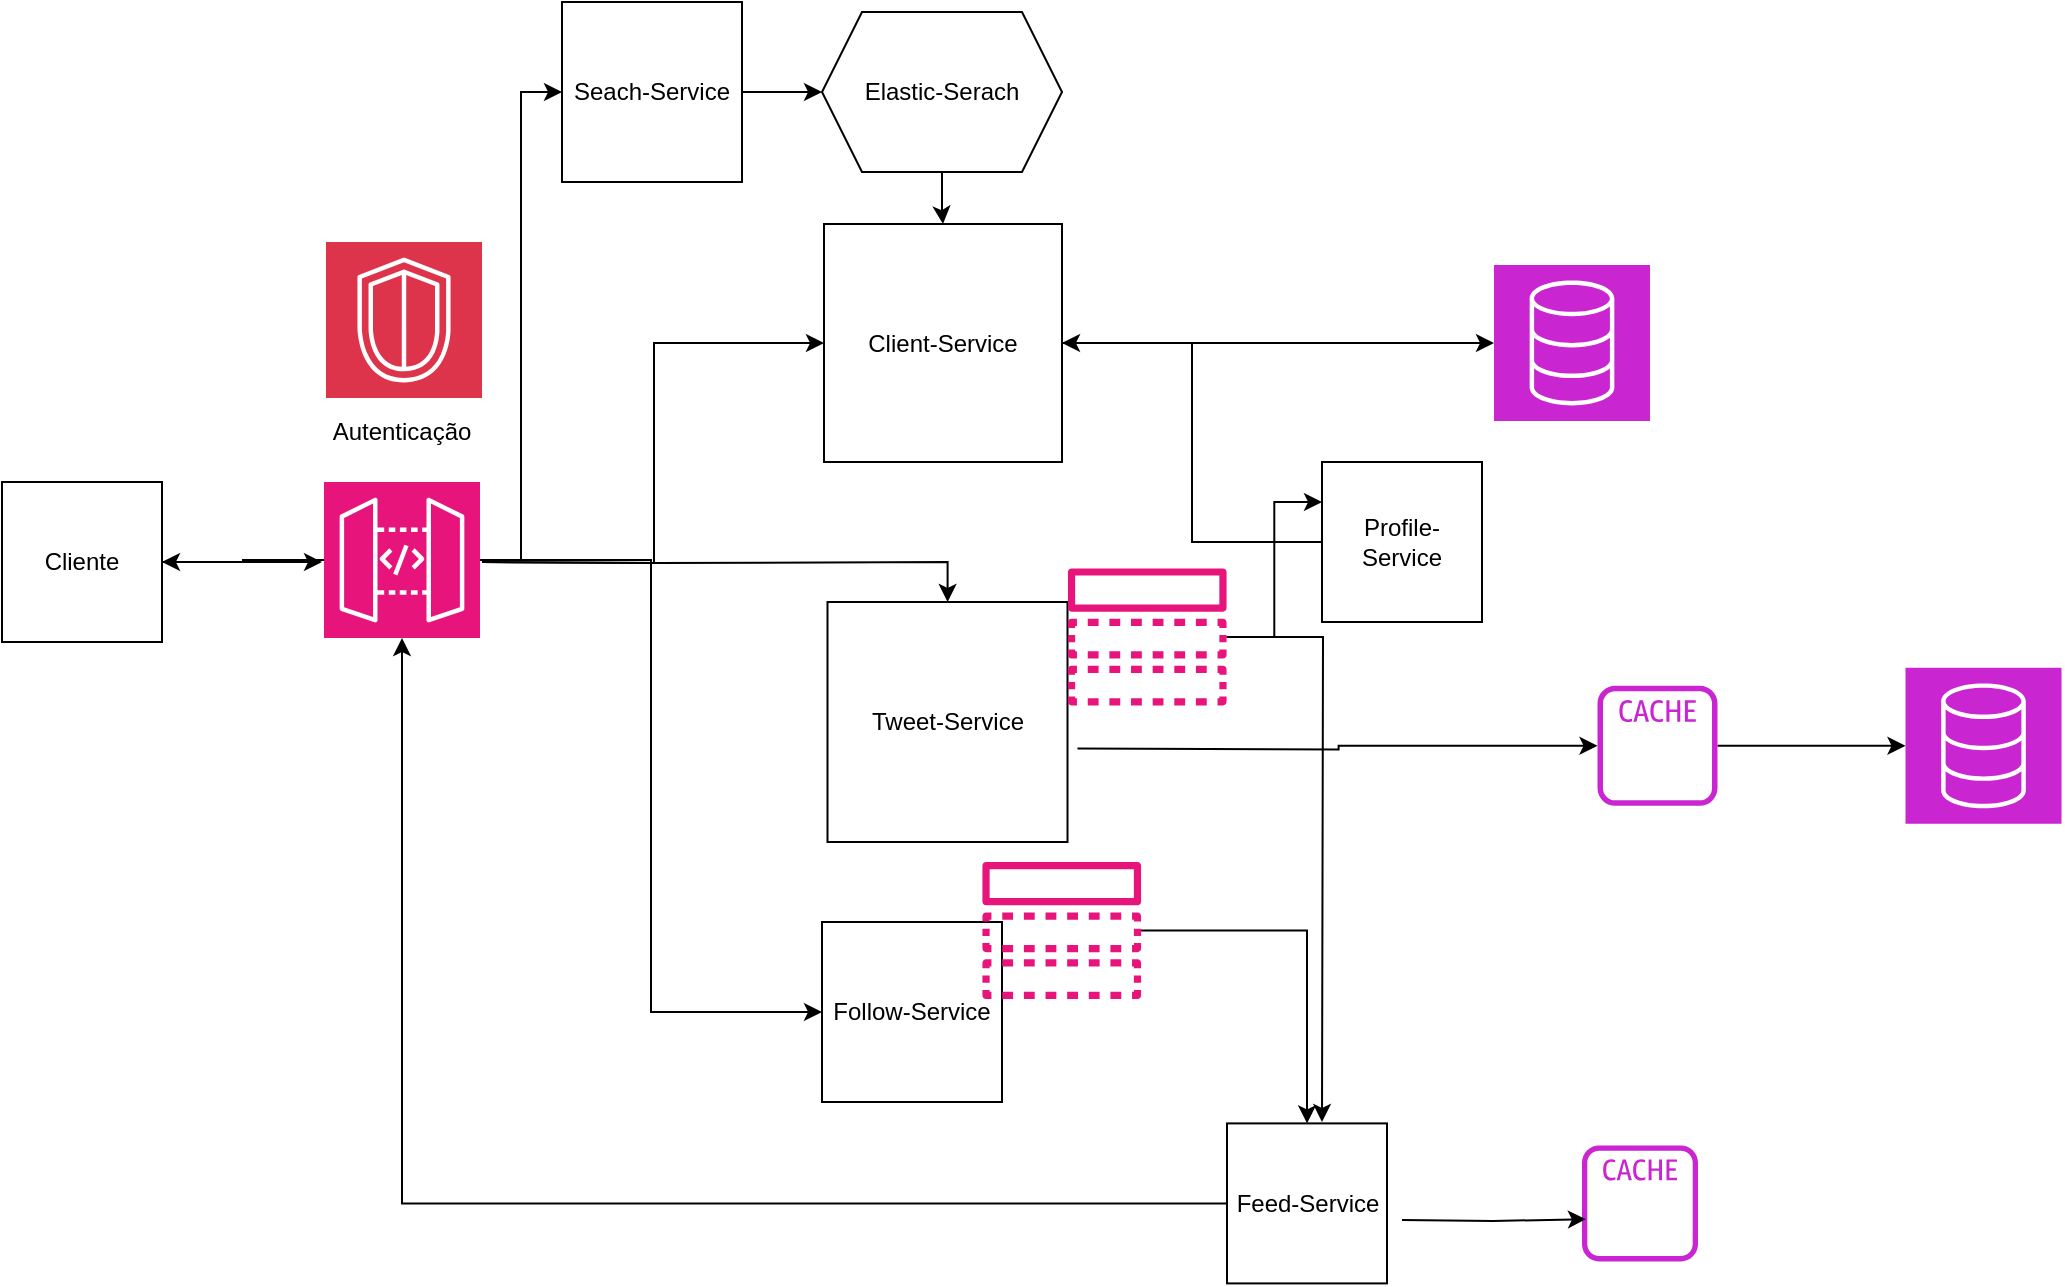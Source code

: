 <mxfile version="24.7.7">
  <diagram name="Página-1" id="f_5o46FyipwSjfgdqdsl">
    <mxGraphModel dx="1226" dy="1836" grid="1" gridSize="10" guides="1" tooltips="1" connect="1" arrows="1" fold="1" page="1" pageScale="1" pageWidth="827" pageHeight="1169" math="0" shadow="0">
      <root>
        <mxCell id="0" />
        <mxCell id="1" parent="0" />
        <mxCell id="jBRWnaGiVffGZK3ijvnU-3" value="" style="edgeStyle=orthogonalEdgeStyle;rounded=0;orthogonalLoop=1;jettySize=auto;html=1;" parent="1" source="jBRWnaGiVffGZK3ijvnU-1" edge="1">
          <mxGeometry relative="1" as="geometry">
            <mxPoint x="180" y="240" as="targetPoint" />
          </mxGeometry>
        </mxCell>
        <mxCell id="jBRWnaGiVffGZK3ijvnU-1" value="Cliente" style="whiteSpace=wrap;html=1;aspect=fixed;" parent="1" vertex="1">
          <mxGeometry x="20" y="200" width="80" height="80" as="geometry" />
        </mxCell>
        <mxCell id="jBRWnaGiVffGZK3ijvnU-8" value="" style="edgeStyle=orthogonalEdgeStyle;rounded=0;orthogonalLoop=1;jettySize=auto;html=1;" parent="1" target="jBRWnaGiVffGZK3ijvnU-7" edge="1">
          <mxGeometry relative="1" as="geometry">
            <mxPoint x="260" y="240" as="sourcePoint" />
          </mxGeometry>
        </mxCell>
        <mxCell id="jBRWnaGiVffGZK3ijvnU-11" style="edgeStyle=orthogonalEdgeStyle;rounded=0;orthogonalLoop=1;jettySize=auto;html=1;entryX=0;entryY=0.5;entryDx=0;entryDy=0;" parent="1" target="jBRWnaGiVffGZK3ijvnU-10" edge="1">
          <mxGeometry relative="1" as="geometry">
            <mxPoint x="260" y="240" as="sourcePoint" />
          </mxGeometry>
        </mxCell>
        <mxCell id="jBRWnaGiVffGZK3ijvnU-4" value="Autenticação" style="text;html=1;align=center;verticalAlign=middle;whiteSpace=wrap;rounded=0;" parent="1" vertex="1">
          <mxGeometry x="190" y="160" width="60" height="30" as="geometry" />
        </mxCell>
        <mxCell id="jBRWnaGiVffGZK3ijvnU-5" value="" style="sketch=0;points=[[0,0,0],[0.25,0,0],[0.5,0,0],[0.75,0,0],[1,0,0],[0,1,0],[0.25,1,0],[0.5,1,0],[0.75,1,0],[1,1,0],[0,0.25,0],[0,0.5,0],[0,0.75,0],[1,0.25,0],[1,0.5,0],[1,0.75,0]];outlineConnect=0;fontColor=#232F3E;fillColor=#DD344C;strokeColor=#ffffff;dashed=0;verticalLabelPosition=bottom;verticalAlign=top;align=center;html=1;fontSize=12;fontStyle=0;aspect=fixed;shape=mxgraph.aws4.resourceIcon;resIcon=mxgraph.aws4.security_identity_and_compliance;" parent="1" vertex="1">
          <mxGeometry x="182" y="80" width="78" height="78" as="geometry" />
        </mxCell>
        <mxCell id="jBRWnaGiVffGZK3ijvnU-28" style="edgeStyle=orthogonalEdgeStyle;rounded=0;orthogonalLoop=1;jettySize=auto;html=1;" parent="1" target="rupW72BS5NqMa1Pwn7X4-1" edge="1">
          <mxGeometry relative="1" as="geometry">
            <mxPoint x="557.75" y="333.2" as="sourcePoint" />
            <mxPoint x="811.75" y="278.9" as="targetPoint" />
          </mxGeometry>
        </mxCell>
        <mxCell id="jBRWnaGiVffGZK3ijvnU-7" value="Tweet-Service" style="whiteSpace=wrap;html=1;aspect=fixed;" parent="1" vertex="1">
          <mxGeometry x="432.75" y="260" width="120" height="120" as="geometry" />
        </mxCell>
        <mxCell id="jBRWnaGiVffGZK3ijvnU-10" value="Client-Service" style="whiteSpace=wrap;html=1;aspect=fixed;" parent="1" vertex="1">
          <mxGeometry x="431" y="71" width="119" height="119" as="geometry" />
        </mxCell>
        <mxCell id="jBRWnaGiVffGZK3ijvnU-13" value="" style="edgeStyle=orthogonalEdgeStyle;rounded=0;orthogonalLoop=1;jettySize=auto;html=1;" parent="1" source="jBRWnaGiVffGZK3ijvnU-12" target="jBRWnaGiVffGZK3ijvnU-1" edge="1">
          <mxGeometry relative="1" as="geometry">
            <mxPoint x="180" y="240" as="sourcePoint" />
          </mxGeometry>
        </mxCell>
        <mxCell id="rupW72BS5NqMa1Pwn7X4-7" style="edgeStyle=orthogonalEdgeStyle;rounded=0;orthogonalLoop=1;jettySize=auto;html=1;entryX=0;entryY=0.5;entryDx=0;entryDy=0;" parent="1" source="jBRWnaGiVffGZK3ijvnU-12" target="rupW72BS5NqMa1Pwn7X4-6" edge="1">
          <mxGeometry relative="1" as="geometry" />
        </mxCell>
        <mxCell id="rupW72BS5NqMa1Pwn7X4-14" style="edgeStyle=orthogonalEdgeStyle;rounded=0;orthogonalLoop=1;jettySize=auto;html=1;entryX=0;entryY=0.5;entryDx=0;entryDy=0;" parent="1" source="jBRWnaGiVffGZK3ijvnU-12" target="rupW72BS5NqMa1Pwn7X4-12" edge="1">
          <mxGeometry relative="1" as="geometry" />
        </mxCell>
        <mxCell id="jBRWnaGiVffGZK3ijvnU-12" value="" style="sketch=0;points=[[0,0,0],[0.25,0,0],[0.5,0,0],[0.75,0,0],[1,0,0],[0,1,0],[0.25,1,0],[0.5,1,0],[0.75,1,0],[1,1,0],[0,0.25,0],[0,0.5,0],[0,0.75,0],[1,0.25,0],[1,0.5,0],[1,0.75,0]];outlineConnect=0;fontColor=#232F3E;fillColor=#E7157B;strokeColor=#ffffff;dashed=0;verticalLabelPosition=bottom;verticalAlign=top;align=center;html=1;fontSize=12;fontStyle=0;aspect=fixed;shape=mxgraph.aws4.resourceIcon;resIcon=mxgraph.aws4.api_gateway;" parent="1" vertex="1">
          <mxGeometry x="181" y="200" width="78" height="78" as="geometry" />
        </mxCell>
        <mxCell id="jBRWnaGiVffGZK3ijvnU-14" value="Feed-Service" style="whiteSpace=wrap;html=1;aspect=fixed;" parent="1" vertex="1">
          <mxGeometry x="632.5" y="520.7" width="80" height="80" as="geometry" />
        </mxCell>
        <mxCell id="rupW72BS5NqMa1Pwn7X4-19" style="edgeStyle=orthogonalEdgeStyle;rounded=0;orthogonalLoop=1;jettySize=auto;html=1;" parent="1" source="jBRWnaGiVffGZK3ijvnU-15" target="jBRWnaGiVffGZK3ijvnU-10" edge="1">
          <mxGeometry relative="1" as="geometry" />
        </mxCell>
        <mxCell id="jBRWnaGiVffGZK3ijvnU-15" value="Profile-Service" style="whiteSpace=wrap;html=1;aspect=fixed;" parent="1" vertex="1">
          <mxGeometry x="680" y="190.0" width="80" height="80" as="geometry" />
        </mxCell>
        <mxCell id="jBRWnaGiVffGZK3ijvnU-42" style="edgeStyle=orthogonalEdgeStyle;rounded=0;orthogonalLoop=1;jettySize=auto;html=1;" parent="1" source="jBRWnaGiVffGZK3ijvnU-16" edge="1">
          <mxGeometry relative="1" as="geometry">
            <mxPoint x="659" y="264.2" as="sourcePoint" />
            <mxPoint x="680" y="520" as="targetPoint" />
          </mxGeometry>
        </mxCell>
        <mxCell id="rupW72BS5NqMa1Pwn7X4-20" style="edgeStyle=orthogonalEdgeStyle;rounded=0;orthogonalLoop=1;jettySize=auto;html=1;entryX=0;entryY=0.25;entryDx=0;entryDy=0;" parent="1" source="jBRWnaGiVffGZK3ijvnU-16" target="jBRWnaGiVffGZK3ijvnU-15" edge="1">
          <mxGeometry relative="1" as="geometry" />
        </mxCell>
        <mxCell id="jBRWnaGiVffGZK3ijvnU-16" value="" style="sketch=0;outlineConnect=0;fontColor=#232F3E;gradientColor=none;fillColor=#E7157B;strokeColor=none;dashed=0;verticalLabelPosition=bottom;verticalAlign=top;align=center;html=1;fontSize=12;fontStyle=0;aspect=fixed;pointerEvents=1;shape=mxgraph.aws4.topic;" parent="1" vertex="1">
          <mxGeometry x="552.75" y="243.2" width="79.75" height="68.5" as="geometry" />
        </mxCell>
        <mxCell id="jBRWnaGiVffGZK3ijvnU-23" value="" style="sketch=0;outlineConnect=0;fontColor=#232F3E;gradientColor=none;fillColor=#C925D1;strokeColor=none;dashed=0;verticalLabelPosition=bottom;verticalAlign=top;align=center;html=1;fontSize=12;fontStyle=0;aspect=fixed;pointerEvents=1;shape=mxgraph.aws4.cache_node;" parent="1" vertex="1">
          <mxGeometry x="810" y="528.2" width="58" height="65" as="geometry" />
        </mxCell>
        <mxCell id="jBRWnaGiVffGZK3ijvnU-24" style="edgeStyle=orthogonalEdgeStyle;rounded=0;orthogonalLoop=1;jettySize=auto;html=1;entryX=0.034;entryY=0.636;entryDx=0;entryDy=0;entryPerimeter=0;" parent="1" target="jBRWnaGiVffGZK3ijvnU-23" edge="1">
          <mxGeometry relative="1" as="geometry">
            <mxPoint x="720" y="569" as="sourcePoint" />
          </mxGeometry>
        </mxCell>
        <mxCell id="jBRWnaGiVffGZK3ijvnU-27" value="" style="sketch=0;points=[[0,0,0],[0.25,0,0],[0.5,0,0],[0.75,0,0],[1,0,0],[0,1,0],[0.25,1,0],[0.5,1,0],[0.75,1,0],[1,1,0],[0,0.25,0],[0,0.5,0],[0,0.75,0],[1,0.25,0],[1,0.5,0],[1,0.75,0]];outlineConnect=0;fontColor=#232F3E;fillColor=#C925D1;strokeColor=#ffffff;dashed=0;verticalLabelPosition=bottom;verticalAlign=top;align=center;html=1;fontSize=12;fontStyle=0;aspect=fixed;shape=mxgraph.aws4.resourceIcon;resIcon=mxgraph.aws4.database;" parent="1" vertex="1">
          <mxGeometry x="971.75" y="292.9" width="78" height="78" as="geometry" />
        </mxCell>
        <mxCell id="jBRWnaGiVffGZK3ijvnU-29" value="" style="sketch=0;points=[[0,0,0],[0.25,0,0],[0.5,0,0],[0.75,0,0],[1,0,0],[0,1,0],[0.25,1,0],[0.5,1,0],[0.75,1,0],[1,1,0],[0,0.25,0],[0,0.5,0],[0,0.75,0],[1,0.25,0],[1,0.5,0],[1,0.75,0]];outlineConnect=0;fontColor=#232F3E;fillColor=#C925D1;strokeColor=#ffffff;dashed=0;verticalLabelPosition=bottom;verticalAlign=top;align=center;html=1;fontSize=12;fontStyle=0;aspect=fixed;shape=mxgraph.aws4.resourceIcon;resIcon=mxgraph.aws4.database;" parent="1" vertex="1">
          <mxGeometry x="766" y="91.5" width="78" height="78" as="geometry" />
        </mxCell>
        <mxCell id="jBRWnaGiVffGZK3ijvnU-30" style="edgeStyle=orthogonalEdgeStyle;rounded=0;orthogonalLoop=1;jettySize=auto;html=1;entryX=0;entryY=0.5;entryDx=0;entryDy=0;entryPerimeter=0;" parent="1" source="jBRWnaGiVffGZK3ijvnU-10" edge="1" target="jBRWnaGiVffGZK3ijvnU-29">
          <mxGeometry relative="1" as="geometry">
            <mxPoint x="693.75" y="29.5" as="targetPoint" />
          </mxGeometry>
        </mxCell>
        <mxCell id="jBRWnaGiVffGZK3ijvnU-40" style="edgeStyle=orthogonalEdgeStyle;rounded=0;orthogonalLoop=1;jettySize=auto;html=1;entryX=0.5;entryY=1;entryDx=0;entryDy=0;entryPerimeter=0;" parent="1" source="jBRWnaGiVffGZK3ijvnU-14" target="jBRWnaGiVffGZK3ijvnU-12" edge="1">
          <mxGeometry relative="1" as="geometry" />
        </mxCell>
        <mxCell id="rupW72BS5NqMa1Pwn7X4-2" style="edgeStyle=orthogonalEdgeStyle;rounded=0;orthogonalLoop=1;jettySize=auto;html=1;" parent="1" source="rupW72BS5NqMa1Pwn7X4-1" target="jBRWnaGiVffGZK3ijvnU-27" edge="1">
          <mxGeometry relative="1" as="geometry" />
        </mxCell>
        <mxCell id="rupW72BS5NqMa1Pwn7X4-1" value="" style="sketch=0;outlineConnect=0;fontColor=#232F3E;gradientColor=none;fillColor=#C925D1;strokeColor=none;dashed=0;verticalLabelPosition=bottom;verticalAlign=top;align=center;html=1;fontSize=12;fontStyle=0;aspect=fixed;pointerEvents=1;shape=mxgraph.aws4.cache_node;" parent="1" vertex="1">
          <mxGeometry x="817.75" y="301.9" width="60" height="60" as="geometry" />
        </mxCell>
        <mxCell id="rupW72BS5NqMa1Pwn7X4-9" value="" style="edgeStyle=orthogonalEdgeStyle;rounded=0;orthogonalLoop=1;jettySize=auto;html=1;" parent="1" source="rupW72BS5NqMa1Pwn7X4-6" target="rupW72BS5NqMa1Pwn7X4-8" edge="1">
          <mxGeometry relative="1" as="geometry" />
        </mxCell>
        <mxCell id="rupW72BS5NqMa1Pwn7X4-6" value="Seach-Service" style="whiteSpace=wrap;html=1;aspect=fixed;" parent="1" vertex="1">
          <mxGeometry x="300" y="-40" width="90" height="90" as="geometry" />
        </mxCell>
        <mxCell id="zoBhoHK8TqGWX4LXtrbE-1" style="edgeStyle=orthogonalEdgeStyle;rounded=0;orthogonalLoop=1;jettySize=auto;html=1;" edge="1" parent="1" source="rupW72BS5NqMa1Pwn7X4-8" target="jBRWnaGiVffGZK3ijvnU-10">
          <mxGeometry relative="1" as="geometry" />
        </mxCell>
        <mxCell id="rupW72BS5NqMa1Pwn7X4-8" value="Elastic-Serach" style="shape=hexagon;perimeter=hexagonPerimeter2;whiteSpace=wrap;html=1;fixedSize=1;" parent="1" vertex="1">
          <mxGeometry x="430" y="-35" width="120" height="80" as="geometry" />
        </mxCell>
        <mxCell id="rupW72BS5NqMa1Pwn7X4-12" value="Follow-Service" style="whiteSpace=wrap;html=1;aspect=fixed;" parent="1" vertex="1">
          <mxGeometry x="430" y="420" width="90" height="90" as="geometry" />
        </mxCell>
        <mxCell id="rupW72BS5NqMa1Pwn7X4-18" style="edgeStyle=orthogonalEdgeStyle;rounded=0;orthogonalLoop=1;jettySize=auto;html=1;" parent="1" source="rupW72BS5NqMa1Pwn7X4-15" target="jBRWnaGiVffGZK3ijvnU-14" edge="1">
          <mxGeometry relative="1" as="geometry" />
        </mxCell>
        <mxCell id="rupW72BS5NqMa1Pwn7X4-15" value="" style="sketch=0;outlineConnect=0;fontColor=#232F3E;gradientColor=none;fillColor=#E7157B;strokeColor=none;dashed=0;verticalLabelPosition=bottom;verticalAlign=top;align=center;html=1;fontSize=12;fontStyle=0;aspect=fixed;pointerEvents=1;shape=mxgraph.aws4.topic;" parent="1" vertex="1">
          <mxGeometry x="510" y="390" width="79.75" height="68.5" as="geometry" />
        </mxCell>
      </root>
    </mxGraphModel>
  </diagram>
</mxfile>
